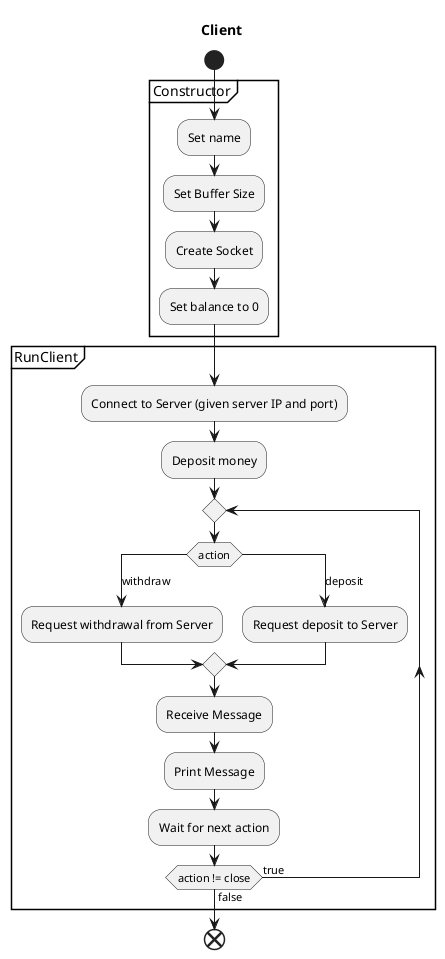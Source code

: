 @startuml Activity Diagram
title Client
start
partition Constructor {
    :Set name;
    :Set Buffer Size;
    :Create Socket;
    :Set balance to 0;
}
partition RunClient {
    :Connect to Server (given server IP and port);
    :Deposit money;
    repeat
        switch (action)
            case (withdraw) 
                :Request withdrawal from Server;
            case (deposit) 
                :Request deposit to Server;
        endswitch
        :Receive Message;
        :Print Message;
        :Wait for next action;
    repeat while(action != close) is (true) not (false)
}
end
@enduml